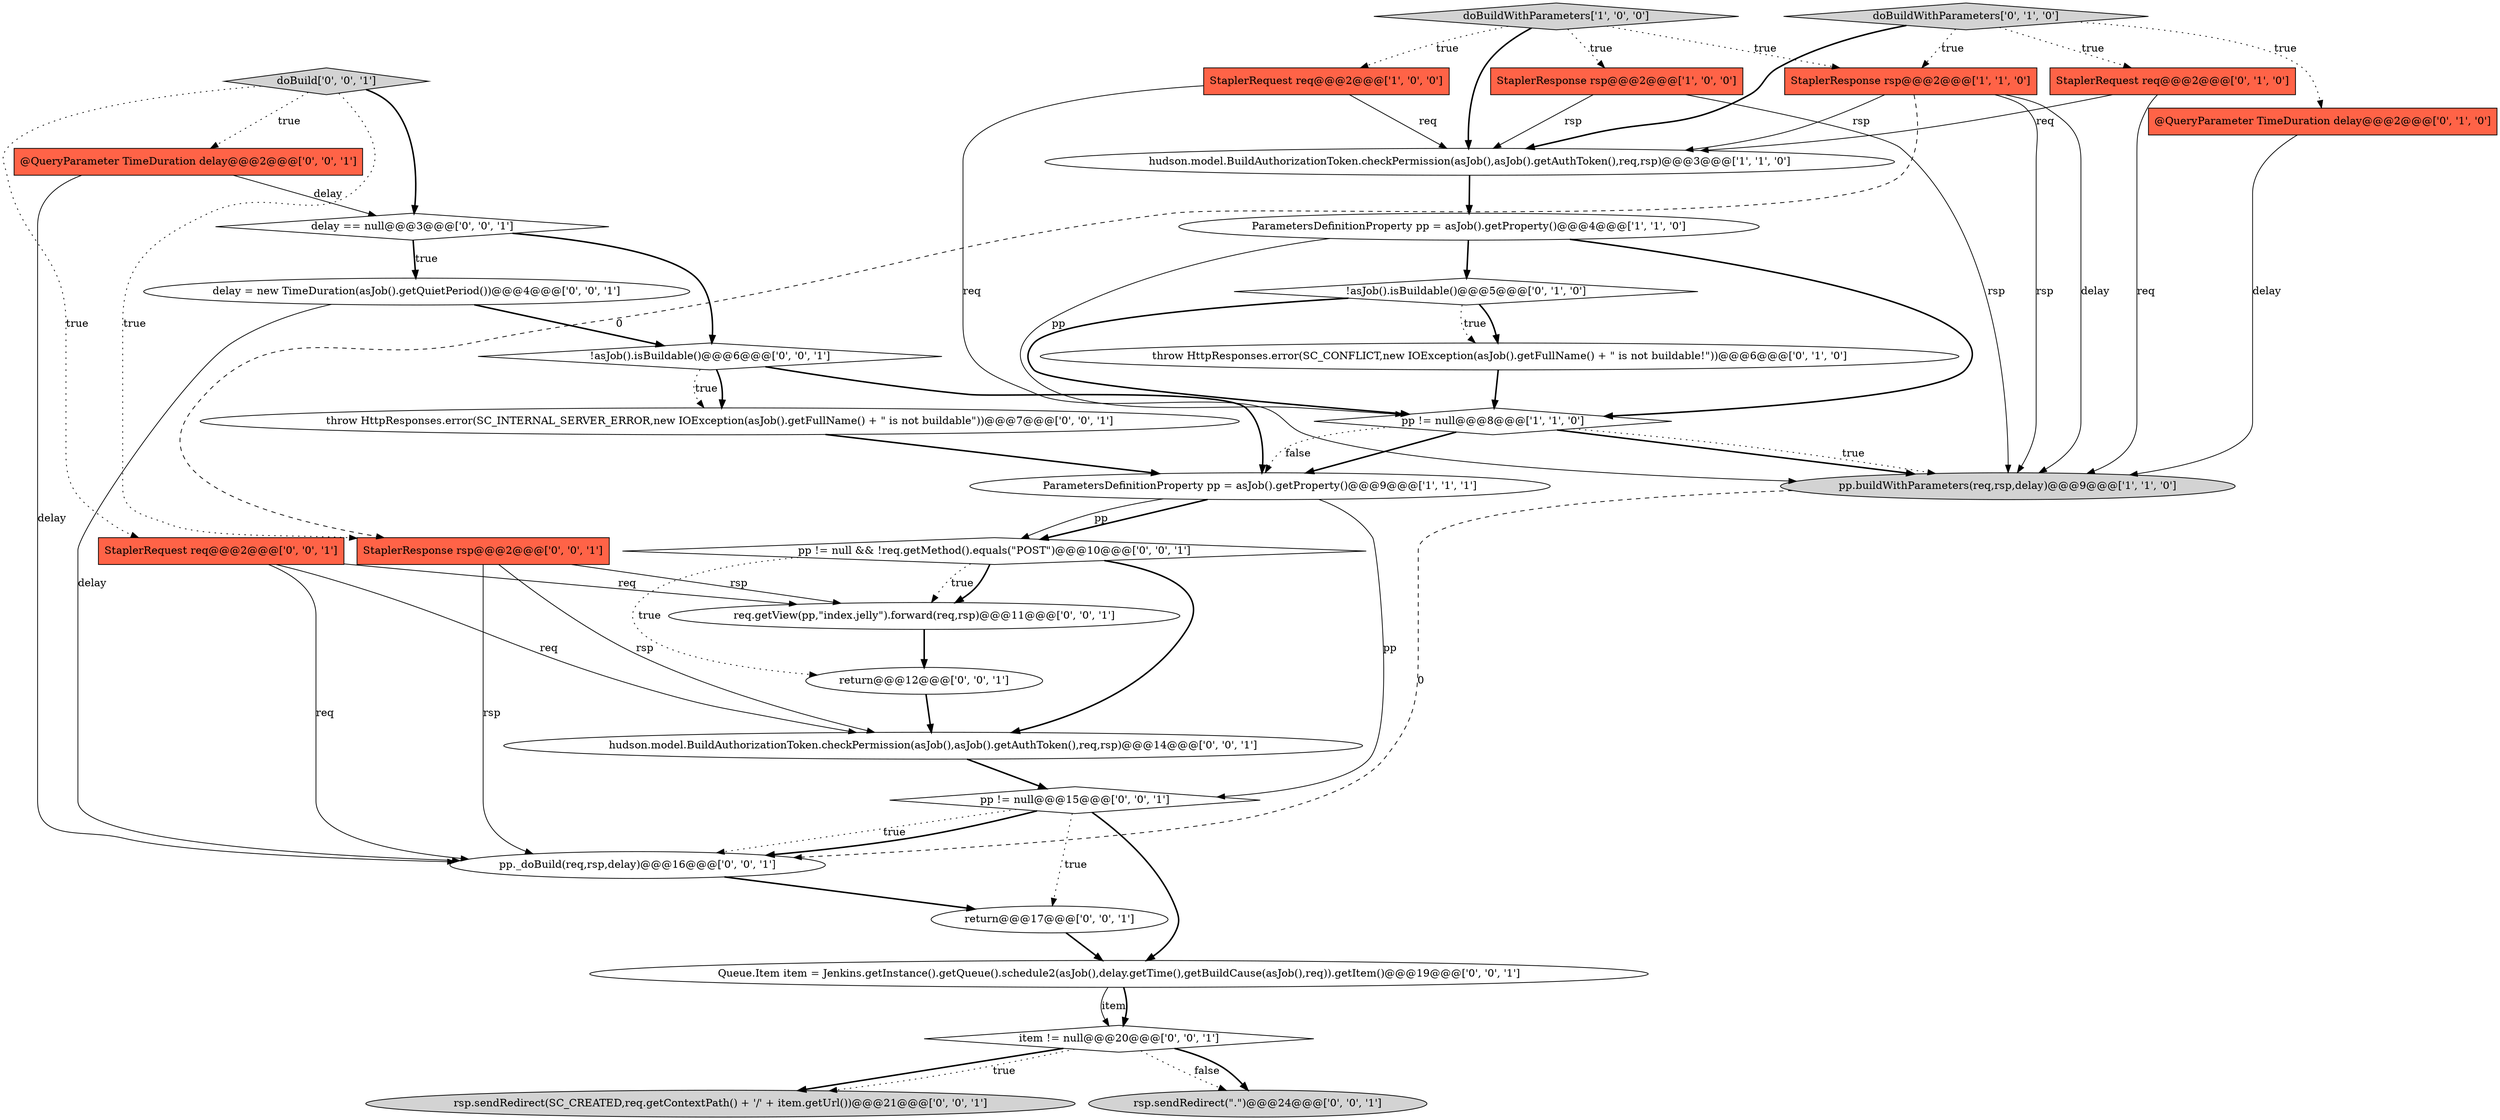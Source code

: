 digraph {
23 [style = filled, label = "pp._doBuild(req,rsp,delay)@@@16@@@['0', '0', '1']", fillcolor = white, shape = ellipse image = "AAA0AAABBB3BBB"];
18 [style = filled, label = "throw HttpResponses.error(SC_INTERNAL_SERVER_ERROR,new IOException(asJob().getFullName() + \" is not buildable\"))@@@7@@@['0', '0', '1']", fillcolor = white, shape = ellipse image = "AAA0AAABBB3BBB"];
20 [style = filled, label = "doBuild['0', '0', '1']", fillcolor = lightgray, shape = diamond image = "AAA0AAABBB3BBB"];
26 [style = filled, label = "@QueryParameter TimeDuration delay@@@2@@@['0', '0', '1']", fillcolor = tomato, shape = box image = "AAA0AAABBB3BBB"];
28 [style = filled, label = "StaplerResponse rsp@@@2@@@['0', '0', '1']", fillcolor = tomato, shape = box image = "AAA0AAABBB3BBB"];
13 [style = filled, label = "doBuildWithParameters['0', '1', '0']", fillcolor = lightgray, shape = diamond image = "AAA0AAABBB2BBB"];
29 [style = filled, label = "delay = new TimeDuration(asJob().getQuietPeriod())@@@4@@@['0', '0', '1']", fillcolor = white, shape = ellipse image = "AAA0AAABBB3BBB"];
27 [style = filled, label = "StaplerRequest req@@@2@@@['0', '0', '1']", fillcolor = tomato, shape = box image = "AAA0AAABBB3BBB"];
5 [style = filled, label = "pp.buildWithParameters(req,rsp,delay)@@@9@@@['1', '1', '0']", fillcolor = lightgray, shape = ellipse image = "AAA0AAABBB1BBB"];
15 [style = filled, label = "pp != null && !req.getMethod().equals(\"POST\")@@@10@@@['0', '0', '1']", fillcolor = white, shape = diamond image = "AAA0AAABBB3BBB"];
32 [style = filled, label = "req.getView(pp,\"index.jelly\").forward(req,rsp)@@@11@@@['0', '0', '1']", fillcolor = white, shape = ellipse image = "AAA0AAABBB3BBB"];
10 [style = filled, label = "@QueryParameter TimeDuration delay@@@2@@@['0', '1', '0']", fillcolor = tomato, shape = box image = "AAA0AAABBB2BBB"];
8 [style = filled, label = "ParametersDefinitionProperty pp = asJob().getProperty()@@@4@@@['1', '1', '0']", fillcolor = white, shape = ellipse image = "AAA0AAABBB1BBB"];
16 [style = filled, label = "rsp.sendRedirect(SC_CREATED,req.getContextPath() + '/' + item.getUrl())@@@21@@@['0', '0', '1']", fillcolor = lightgray, shape = ellipse image = "AAA0AAABBB3BBB"];
22 [style = filled, label = "return@@@12@@@['0', '0', '1']", fillcolor = white, shape = ellipse image = "AAA0AAABBB3BBB"];
12 [style = filled, label = "!asJob().isBuildable()@@@5@@@['0', '1', '0']", fillcolor = white, shape = diamond image = "AAA1AAABBB2BBB"];
2 [style = filled, label = "pp != null@@@8@@@['1', '1', '0']", fillcolor = white, shape = diamond image = "AAA0AAABBB1BBB"];
17 [style = filled, label = "pp != null@@@15@@@['0', '0', '1']", fillcolor = white, shape = diamond image = "AAA0AAABBB3BBB"];
0 [style = filled, label = "StaplerResponse rsp@@@2@@@['1', '0', '0']", fillcolor = tomato, shape = box image = "AAA0AAABBB1BBB"];
1 [style = filled, label = "doBuildWithParameters['1', '0', '0']", fillcolor = lightgray, shape = diamond image = "AAA0AAABBB1BBB"];
31 [style = filled, label = "hudson.model.BuildAuthorizationToken.checkPermission(asJob(),asJob().getAuthToken(),req,rsp)@@@14@@@['0', '0', '1']", fillcolor = white, shape = ellipse image = "AAA0AAABBB3BBB"];
24 [style = filled, label = "rsp.sendRedirect(\".\")@@@24@@@['0', '0', '1']", fillcolor = lightgray, shape = ellipse image = "AAA0AAABBB3BBB"];
19 [style = filled, label = "return@@@17@@@['0', '0', '1']", fillcolor = white, shape = ellipse image = "AAA0AAABBB3BBB"];
3 [style = filled, label = "StaplerRequest req@@@2@@@['1', '0', '0']", fillcolor = tomato, shape = box image = "AAA0AAABBB1BBB"];
7 [style = filled, label = "hudson.model.BuildAuthorizationToken.checkPermission(asJob(),asJob().getAuthToken(),req,rsp)@@@3@@@['1', '1', '0']", fillcolor = white, shape = ellipse image = "AAA0AAABBB1BBB"];
6 [style = filled, label = "ParametersDefinitionProperty pp = asJob().getProperty()@@@9@@@['1', '1', '1']", fillcolor = white, shape = ellipse image = "AAA0AAABBB1BBB"];
11 [style = filled, label = "StaplerRequest req@@@2@@@['0', '1', '0']", fillcolor = tomato, shape = box image = "AAA0AAABBB2BBB"];
9 [style = filled, label = "throw HttpResponses.error(SC_CONFLICT,new IOException(asJob().getFullName() + \" is not buildable!\"))@@@6@@@['0', '1', '0']", fillcolor = white, shape = ellipse image = "AAA1AAABBB2BBB"];
25 [style = filled, label = "Queue.Item item = Jenkins.getInstance().getQueue().schedule2(asJob(),delay.getTime(),getBuildCause(asJob(),req)).getItem()@@@19@@@['0', '0', '1']", fillcolor = white, shape = ellipse image = "AAA0AAABBB3BBB"];
30 [style = filled, label = "delay == null@@@3@@@['0', '0', '1']", fillcolor = white, shape = diamond image = "AAA0AAABBB3BBB"];
4 [style = filled, label = "StaplerResponse rsp@@@2@@@['1', '1', '0']", fillcolor = tomato, shape = box image = "AAA0AAABBB1BBB"];
14 [style = filled, label = "!asJob().isBuildable()@@@6@@@['0', '0', '1']", fillcolor = white, shape = diamond image = "AAA0AAABBB3BBB"];
21 [style = filled, label = "item != null@@@20@@@['0', '0', '1']", fillcolor = white, shape = diamond image = "AAA0AAABBB3BBB"];
17->19 [style = dotted, label="true"];
28->23 [style = solid, label="rsp"];
2->6 [style = dotted, label="false"];
20->26 [style = dotted, label="true"];
7->8 [style = bold, label=""];
13->7 [style = bold, label=""];
3->7 [style = solid, label="req"];
13->4 [style = dotted, label="true"];
23->19 [style = bold, label=""];
8->12 [style = bold, label=""];
14->18 [style = bold, label=""];
20->27 [style = dotted, label="true"];
14->18 [style = dotted, label="true"];
6->15 [style = bold, label=""];
1->0 [style = dotted, label="true"];
4->28 [style = dashed, label="0"];
0->5 [style = solid, label="rsp"];
2->5 [style = bold, label=""];
21->24 [style = dotted, label="false"];
3->5 [style = solid, label="req"];
12->2 [style = bold, label=""];
21->16 [style = bold, label=""];
27->31 [style = solid, label="req"];
11->5 [style = solid, label="req"];
4->5 [style = solid, label="delay"];
26->23 [style = solid, label="delay"];
9->2 [style = bold, label=""];
15->31 [style = bold, label=""];
2->5 [style = dotted, label="true"];
10->5 [style = solid, label="delay"];
27->23 [style = solid, label="req"];
13->11 [style = dotted, label="true"];
13->10 [style = dotted, label="true"];
30->29 [style = dotted, label="true"];
22->31 [style = bold, label=""];
21->24 [style = bold, label=""];
6->15 [style = solid, label="pp"];
11->7 [style = solid, label="req"];
15->32 [style = dotted, label="true"];
28->32 [style = solid, label="rsp"];
25->21 [style = solid, label="item"];
12->9 [style = bold, label=""];
25->21 [style = bold, label=""];
28->31 [style = solid, label="rsp"];
19->25 [style = bold, label=""];
8->2 [style = bold, label=""];
1->3 [style = dotted, label="true"];
0->7 [style = solid, label="rsp"];
31->17 [style = bold, label=""];
20->30 [style = bold, label=""];
12->9 [style = dotted, label="true"];
4->7 [style = solid, label="rsp"];
5->23 [style = dashed, label="0"];
17->23 [style = dotted, label="true"];
4->5 [style = solid, label="rsp"];
8->2 [style = solid, label="pp"];
27->32 [style = solid, label="req"];
26->30 [style = solid, label="delay"];
14->6 [style = bold, label=""];
17->23 [style = bold, label=""];
32->22 [style = bold, label=""];
6->17 [style = solid, label="pp"];
2->6 [style = bold, label=""];
29->23 [style = solid, label="delay"];
15->22 [style = dotted, label="true"];
29->14 [style = bold, label=""];
1->7 [style = bold, label=""];
15->32 [style = bold, label=""];
21->16 [style = dotted, label="true"];
30->14 [style = bold, label=""];
1->4 [style = dotted, label="true"];
20->28 [style = dotted, label="true"];
18->6 [style = bold, label=""];
17->25 [style = bold, label=""];
30->29 [style = bold, label=""];
}
